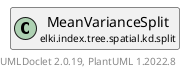 @startuml
    remove .*\.(Instance|Par|Parameterizer|Factory)$
    set namespaceSeparator none
    hide empty fields
    hide empty methods

    class "<size:14>MeanVarianceSplit.Par\n<size:10>elki.index.tree.spatial.kd.split" as elki.index.tree.spatial.kd.split.MeanVarianceSplit.Par [[MeanVarianceSplit.Par.html]] {
        +make(): MeanVarianceSplit
    }

    interface "<size:14>Parameterizer\n<size:10>elki.utilities.optionhandling" as elki.utilities.optionhandling.Parameterizer [[../../../../../utilities/optionhandling/Parameterizer.html]] {
        {abstract} +make(): Object
    }
    class "<size:14>MeanVarianceSplit\n<size:10>elki.index.tree.spatial.kd.split" as elki.index.tree.spatial.kd.split.MeanVarianceSplit [[MeanVarianceSplit.html]]

    elki.utilities.optionhandling.Parameterizer <|.. elki.index.tree.spatial.kd.split.MeanVarianceSplit.Par
    elki.index.tree.spatial.kd.split.MeanVarianceSplit +-- elki.index.tree.spatial.kd.split.MeanVarianceSplit.Par

    center footer UMLDoclet 2.0.19, PlantUML 1.2022.8
@enduml
